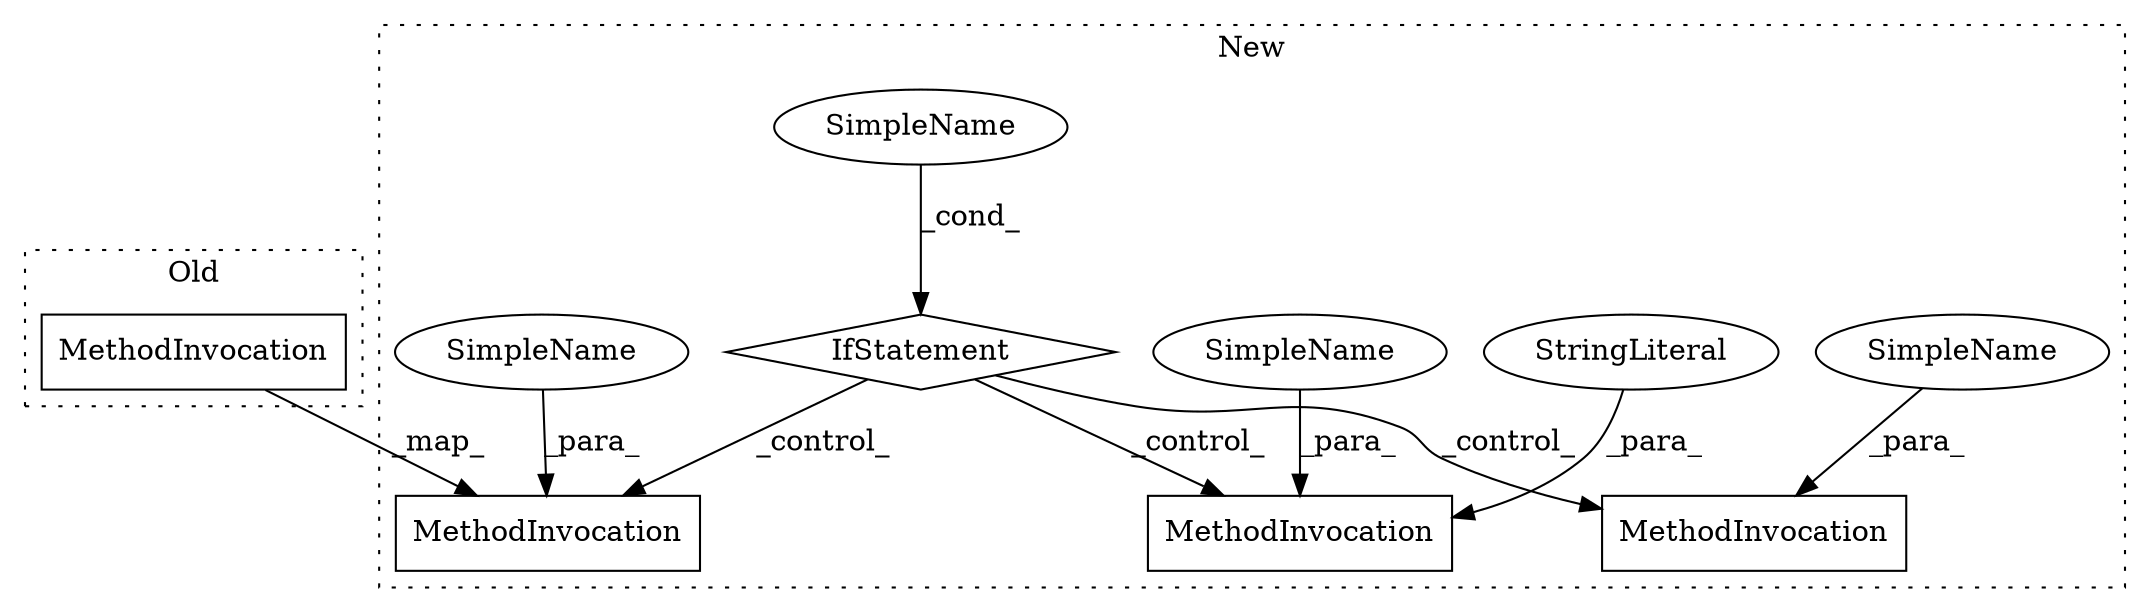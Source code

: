 digraph G {
subgraph cluster0 {
2 [label="MethodInvocation" a="32" s="6396,6466" l="14,1" shape="box"];
label = "Old";
style="dotted";
}
subgraph cluster1 {
1 [label="IfStatement" a="25" s="6322,6352" l="4,2" shape="diamond"];
3 [label="MethodInvocation" a="32" s="6488,6558" l="14,1" shape="box"];
4 [label="MethodInvocation" a="32" s="6699,6770" l="14,1" shape="box"];
5 [label="MethodInvocation" a="32" s="6591,6680" l="14,1" shape="box"];
6 [label="SimpleName" a="42" s="" l="" shape="ellipse"];
7 [label="SimpleName" a="42" s="" l="" shape="ellipse"];
8 [label="SimpleName" a="42" s="6605" l="7" shape="ellipse"];
9 [label="SimpleName" a="42" s="6713" l="7" shape="ellipse"];
10 [label="StringLiteral" a="45" s="6721" l="49" shape="ellipse"];
label = "New";
style="dotted";
}
1 -> 5 [label="_control_"];
1 -> 3 [label="_control_"];
1 -> 4 [label="_control_"];
2 -> 3 [label="_map_"];
6 -> 1 [label="_cond_"];
7 -> 3 [label="_para_"];
8 -> 5 [label="_para_"];
9 -> 4 [label="_para_"];
10 -> 4 [label="_para_"];
}